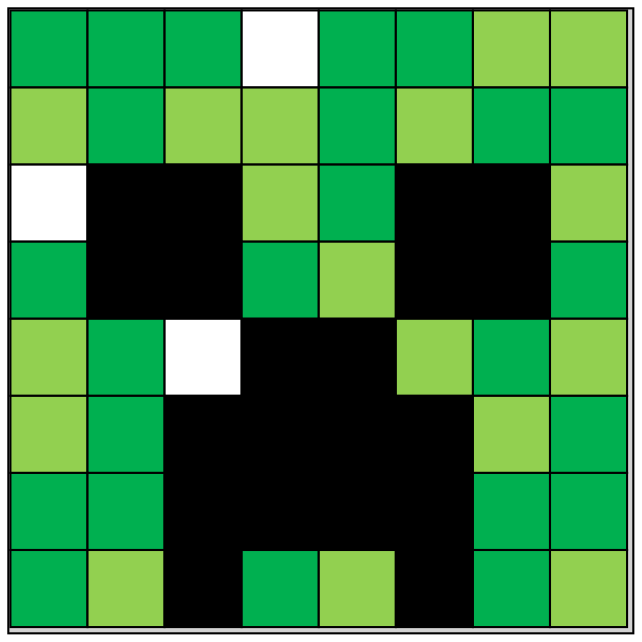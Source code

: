 
        digraph G {bgcolor=none;
    node[ style = "filled" shape=plaintext margin =0 width=0 height=0] a[ label=<
        
        <table border = "1" width = "300px" height = "300px" cellspacing="0">
        <tr>
<td id="(0, 7)" width = "37.5px" height="37.5px" bgcolor = "#00B050"></td>
<td id="(0, 6)" width = "37.5px" height="37.5px" bgcolor = "#00B050"></td>
<td id="(0, 5)" width = "37.5px" height="37.5px" bgcolor = "#00B050"></td>
<td id="(0, 4)" width = "37.5px" height="37.5px" bgcolor = "white"></td>
<td id="(0, 3)" width = "37.5px" height="37.5px" bgcolor = "#00B050"></td>
<td id="(0, 2)" width = "37.5px" height="37.5px" bgcolor = "#00B050"></td>
<td id="(0, 1)" width = "37.5px" height="37.5px" bgcolor = "#92D050"></td>
<td id="(0, 0)" width = "37.5px" height="37.5px" bgcolor = "#92D050"></td>
</tr>
<tr>
<td id="(1, 7)" width = "37.5px" height="37.5px" bgcolor = "#92D050"></td>
<td id="(1, 6)" width = "37.5px" height="37.5px" bgcolor = "#00B050"></td>
<td id="(1, 5)" width = "37.5px" height="37.5px" bgcolor = "#92D050"></td>
<td id="(1, 4)" width = "37.5px" height="37.5px" bgcolor = "#92D050"></td>
<td id="(1, 3)" width = "37.5px" height="37.5px" bgcolor = "#00B050"></td>
<td id="(1, 2)" width = "37.5px" height="37.5px" bgcolor = "#92D050"></td>
<td id="(1, 1)" width = "37.5px" height="37.5px" bgcolor = "#00B050"></td>
<td id="(1, 0)" width = "37.5px" height="37.5px" bgcolor = "#00B050"></td>
</tr>
<tr>
<td id="(2, 7)" width = "37.5px" height="37.5px" bgcolor = "white"></td>
<td id="(2, 6)" width = "37.5px" height="37.5px" bgcolor = "#000000"></td>
<td id="(2, 5)" width = "37.5px" height="37.5px" bgcolor = "#000000"></td>
<td id="(2, 4)" width = "37.5px" height="37.5px" bgcolor = "#92D050"></td>
<td id="(2, 3)" width = "37.5px" height="37.5px" bgcolor = "#00B050"></td>
<td id="(2, 2)" width = "37.5px" height="37.5px" bgcolor = "#000000"></td>
<td id="(2, 1)" width = "37.5px" height="37.5px" bgcolor = "#000000"></td>
<td id="(2, 0)" width = "37.5px" height="37.5px" bgcolor = "#92D050"></td>
</tr>
<tr>
<td id="(3, 7)" width = "37.5px" height="37.5px" bgcolor = "#00B050"></td>
<td id="(3, 6)" width = "37.5px" height="37.5px" bgcolor = "#000000"></td>
<td id="(3, 5)" width = "37.5px" height="37.5px" bgcolor = "#000000"></td>
<td id="(3, 4)" width = "37.5px" height="37.5px" bgcolor = "#00B050"></td>
<td id="(3, 3)" width = "37.5px" height="37.5px" bgcolor = "#92D050"></td>
<td id="(3, 2)" width = "37.5px" height="37.5px" bgcolor = "#000000"></td>
<td id="(3, 1)" width = "37.5px" height="37.5px" bgcolor = "#000000"></td>
<td id="(3, 0)" width = "37.5px" height="37.5px" bgcolor = "#00B050"></td>
</tr>
<tr>
<td id="(4, 7)" width = "37.5px" height="37.5px" bgcolor = "#92D050"></td>
<td id="(4, 6)" width = "37.5px" height="37.5px" bgcolor = "#00B050"></td>
<td id="(4, 5)" width = "37.5px" height="37.5px" bgcolor = "white"></td>
<td id="(4, 4)" width = "37.5px" height="37.5px" bgcolor = "#000000"></td>
<td id="(4, 3)" width = "37.5px" height="37.5px" bgcolor = "#000000"></td>
<td id="(4, 2)" width = "37.5px" height="37.5px" bgcolor = "#92D050"></td>
<td id="(4, 1)" width = "37.5px" height="37.5px" bgcolor = "#00B050"></td>
<td id="(4, 0)" width = "37.5px" height="37.5px" bgcolor = "#92D050"></td>
</tr>
<tr>
<td id="(5, 7)" width = "37.5px" height="37.5px" bgcolor = "#92D050"></td>
<td id="(5, 6)" width = "37.5px" height="37.5px" bgcolor = "#00B050"></td>
<td id="(5, 5)" width = "37.5px" height="37.5px" bgcolor = "#000000"></td>
<td id="(5, 4)" width = "37.5px" height="37.5px" bgcolor = "#000000"></td>
<td id="(5, 3)" width = "37.5px" height="37.5px" bgcolor = "#000000"></td>
<td id="(5, 2)" width = "37.5px" height="37.5px" bgcolor = "#000000"></td>
<td id="(5, 1)" width = "37.5px" height="37.5px" bgcolor = "#92D050"></td>
<td id="(5, 0)" width = "37.5px" height="37.5px" bgcolor = "#00B050"></td>
</tr>
<tr>
<td id="(6, 7)" width = "37.5px" height="37.5px" bgcolor = "#00B050"></td>
<td id="(6, 6)" width = "37.5px" height="37.5px" bgcolor = "#00B050"></td>
<td id="(6, 5)" width = "37.5px" height="37.5px" bgcolor = "#000000"></td>
<td id="(6, 4)" width = "37.5px" height="37.5px" bgcolor = "#000000"></td>
<td id="(6, 3)" width = "37.5px" height="37.5px" bgcolor = "#000000"></td>
<td id="(6, 2)" width = "37.5px" height="37.5px" bgcolor = "#000000"></td>
<td id="(6, 1)" width = "37.5px" height="37.5px" bgcolor = "#00B050"></td>
<td id="(6, 0)" width = "37.5px" height="37.5px" bgcolor = "#00B050"></td>
</tr>
<tr>
<td id="(7, 7)" width = "37.5px" height="37.5px" bgcolor = "#00B050"></td>
<td id="(7, 6)" width = "37.5px" height="37.5px" bgcolor = "#92D050"></td>
<td id="(7, 5)" width = "37.5px" height="37.5px" bgcolor = "#000000"></td>
<td id="(7, 4)" width = "37.5px" height="37.5px" bgcolor = "#00B050"></td>
<td id="(7, 3)" width = "37.5px" height="37.5px" bgcolor = "#92D050"></td>
<td id="(7, 2)" width = "37.5px" height="37.5px" bgcolor = "#000000"></td>
<td id="(7, 1)" width = "37.5px" height="37.5px" bgcolor = "#00B050"></td>
<td id="(7, 0)" width = "37.5px" height="37.5px" bgcolor = "#92D050"></td>
</tr>
</table>
>];}